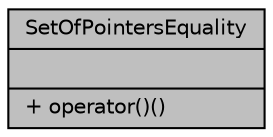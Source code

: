 digraph "SetOfPointersEquality"
{
 // INTERACTIVE_SVG=YES
 // LATEX_PDF_SIZE
  edge [fontname="Helvetica",fontsize="10",labelfontname="Helvetica",labelfontsize="10"];
  node [fontname="Helvetica",fontsize="10",shape=record];
  Node1 [label="{SetOfPointersEquality\n||+ operator()()\l}",height=0.2,width=0.4,color="black", fillcolor="grey75", style="filled", fontcolor="black",tooltip=" "];
}
